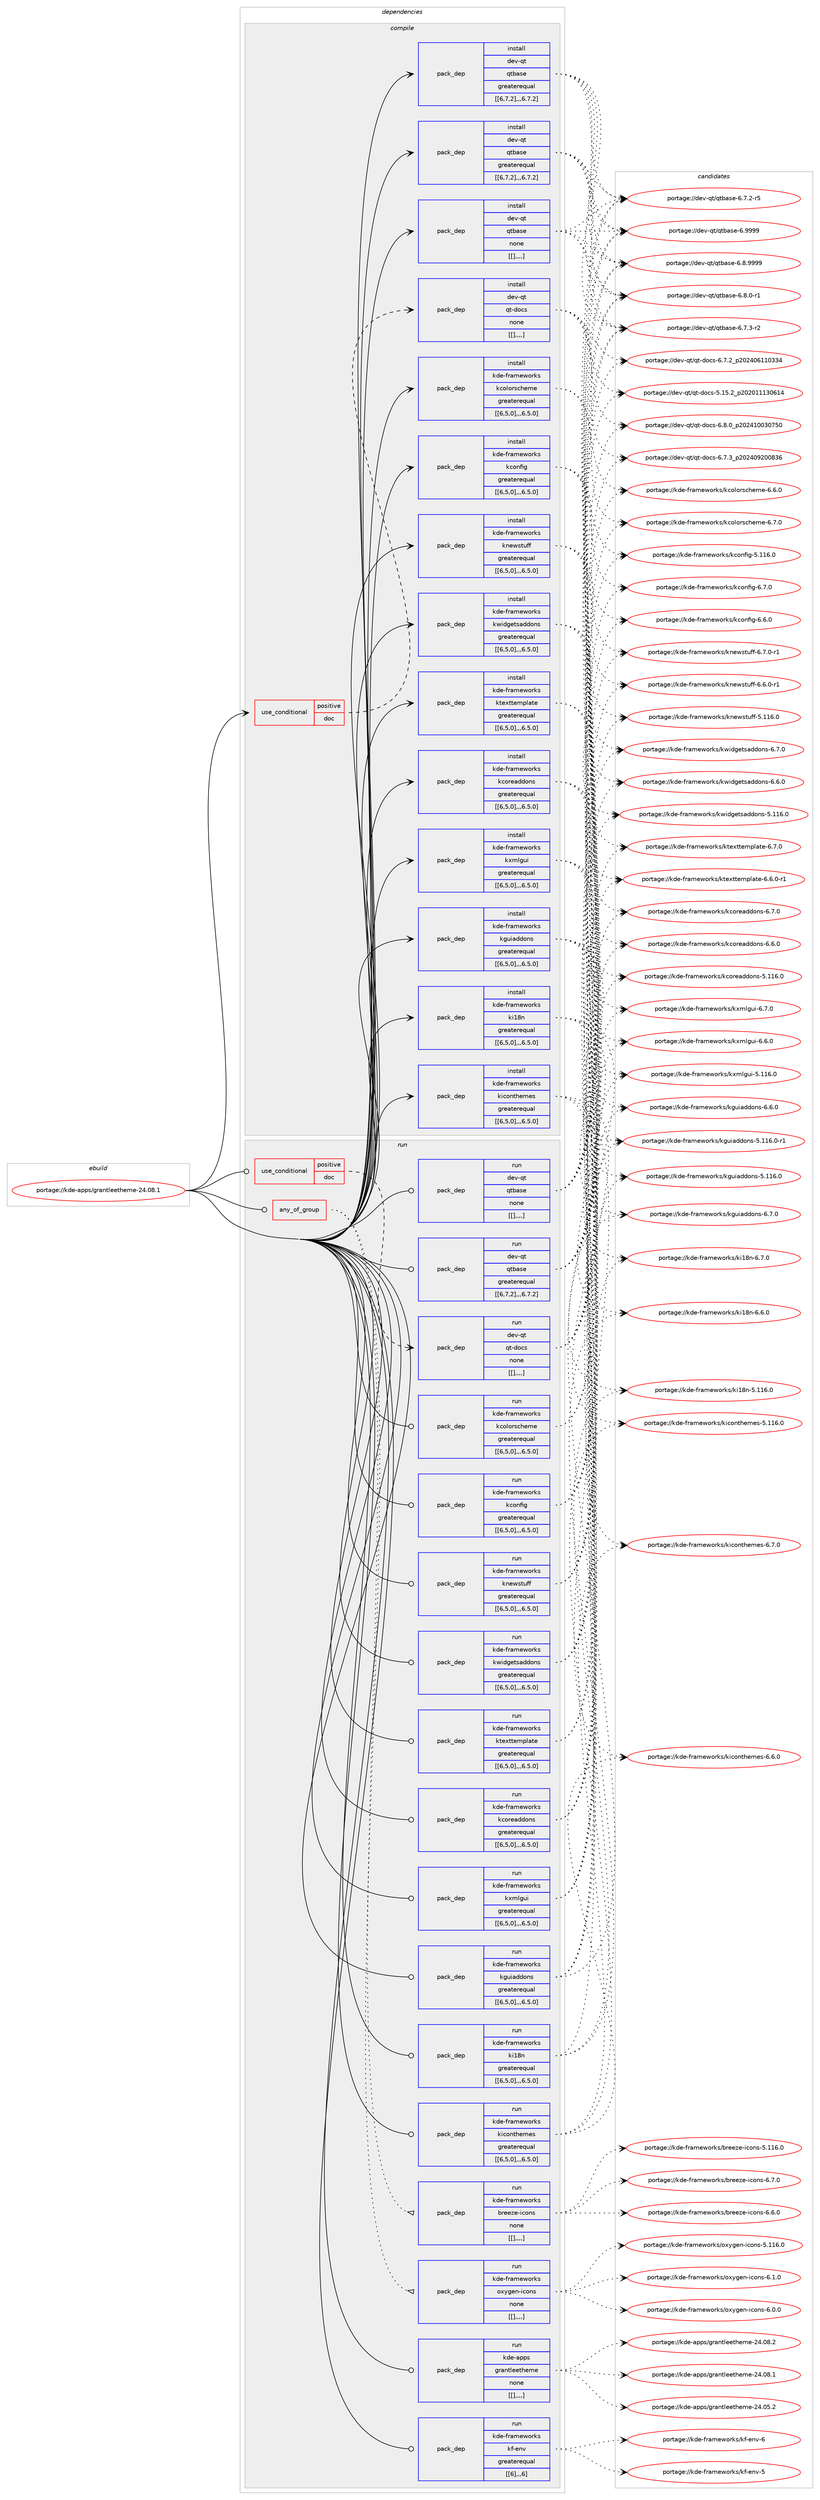 digraph prolog {

# *************
# Graph options
# *************

newrank=true;
concentrate=true;
compound=true;
graph [rankdir=LR,fontname=Helvetica,fontsize=10,ranksep=1.5];#, ranksep=2.5, nodesep=0.2];
edge  [arrowhead=vee];
node  [fontname=Helvetica,fontsize=10];

# **********
# The ebuild
# **********

subgraph cluster_leftcol {
color=gray;
label=<<i>ebuild</i>>;
id [label="portage://kde-apps/grantleetheme-24.08.1", color=red, width=4, href="../kde-apps/grantleetheme-24.08.1.svg"];
}

# ****************
# The dependencies
# ****************

subgraph cluster_midcol {
color=gray;
label=<<i>dependencies</i>>;
subgraph cluster_compile {
fillcolor="#eeeeee";
style=filled;
label=<<i>compile</i>>;
subgraph cond71586 {
dependency260144 [label=<<TABLE BORDER="0" CELLBORDER="1" CELLSPACING="0" CELLPADDING="4"><TR><TD ROWSPAN="3" CELLPADDING="10">use_conditional</TD></TR><TR><TD>positive</TD></TR><TR><TD>doc</TD></TR></TABLE>>, shape=none, color=red];
subgraph pack186882 {
dependency260279 [label=<<TABLE BORDER="0" CELLBORDER="1" CELLSPACING="0" CELLPADDING="4" WIDTH="220"><TR><TD ROWSPAN="6" CELLPADDING="30">pack_dep</TD></TR><TR><TD WIDTH="110">install</TD></TR><TR><TD>dev-qt</TD></TR><TR><TD>qt-docs</TD></TR><TR><TD>none</TD></TR><TR><TD>[[],,,,]</TD></TR></TABLE>>, shape=none, color=blue];
}
dependency260144:e -> dependency260279:w [weight=20,style="dashed",arrowhead="vee"];
}
id:e -> dependency260144:w [weight=20,style="solid",arrowhead="vee"];
subgraph pack187056 {
dependency260412 [label=<<TABLE BORDER="0" CELLBORDER="1" CELLSPACING="0" CELLPADDING="4" WIDTH="220"><TR><TD ROWSPAN="6" CELLPADDING="30">pack_dep</TD></TR><TR><TD WIDTH="110">install</TD></TR><TR><TD>dev-qt</TD></TR><TR><TD>qtbase</TD></TR><TR><TD>greaterequal</TD></TR><TR><TD>[[6,7,2],,,6.7.2]</TD></TR></TABLE>>, shape=none, color=blue];
}
id:e -> dependency260412:w [weight=20,style="solid",arrowhead="vee"];
subgraph pack187080 {
dependency260519 [label=<<TABLE BORDER="0" CELLBORDER="1" CELLSPACING="0" CELLPADDING="4" WIDTH="220"><TR><TD ROWSPAN="6" CELLPADDING="30">pack_dep</TD></TR><TR><TD WIDTH="110">install</TD></TR><TR><TD>dev-qt</TD></TR><TR><TD>qtbase</TD></TR><TR><TD>greaterequal</TD></TR><TR><TD>[[6,7,2],,,6.7.2]</TD></TR></TABLE>>, shape=none, color=blue];
}
id:e -> dependency260519:w [weight=20,style="solid",arrowhead="vee"];
subgraph pack187267 {
dependency260745 [label=<<TABLE BORDER="0" CELLBORDER="1" CELLSPACING="0" CELLPADDING="4" WIDTH="220"><TR><TD ROWSPAN="6" CELLPADDING="30">pack_dep</TD></TR><TR><TD WIDTH="110">install</TD></TR><TR><TD>dev-qt</TD></TR><TR><TD>qtbase</TD></TR><TR><TD>none</TD></TR><TR><TD>[[],,,,]</TD></TR></TABLE>>, shape=none, color=blue];
}
id:e -> dependency260745:w [weight=20,style="solid",arrowhead="vee"];
subgraph pack187379 {
dependency260747 [label=<<TABLE BORDER="0" CELLBORDER="1" CELLSPACING="0" CELLPADDING="4" WIDTH="220"><TR><TD ROWSPAN="6" CELLPADDING="30">pack_dep</TD></TR><TR><TD WIDTH="110">install</TD></TR><TR><TD>kde-frameworks</TD></TR><TR><TD>kcolorscheme</TD></TR><TR><TD>greaterequal</TD></TR><TR><TD>[[6,5,0],,,6.5.0]</TD></TR></TABLE>>, shape=none, color=blue];
}
id:e -> dependency260747:w [weight=20,style="solid",arrowhead="vee"];
subgraph pack187383 {
dependency260751 [label=<<TABLE BORDER="0" CELLBORDER="1" CELLSPACING="0" CELLPADDING="4" WIDTH="220"><TR><TD ROWSPAN="6" CELLPADDING="30">pack_dep</TD></TR><TR><TD WIDTH="110">install</TD></TR><TR><TD>kde-frameworks</TD></TR><TR><TD>kconfig</TD></TR><TR><TD>greaterequal</TD></TR><TR><TD>[[6,5,0],,,6.5.0]</TD></TR></TABLE>>, shape=none, color=blue];
}
id:e -> dependency260751:w [weight=20,style="solid",arrowhead="vee"];
subgraph pack187413 {
dependency260823 [label=<<TABLE BORDER="0" CELLBORDER="1" CELLSPACING="0" CELLPADDING="4" WIDTH="220"><TR><TD ROWSPAN="6" CELLPADDING="30">pack_dep</TD></TR><TR><TD WIDTH="110">install</TD></TR><TR><TD>kde-frameworks</TD></TR><TR><TD>kcoreaddons</TD></TR><TR><TD>greaterequal</TD></TR><TR><TD>[[6,5,0],,,6.5.0]</TD></TR></TABLE>>, shape=none, color=blue];
}
id:e -> dependency260823:w [weight=20,style="solid",arrowhead="vee"];
subgraph pack187481 {
dependency260896 [label=<<TABLE BORDER="0" CELLBORDER="1" CELLSPACING="0" CELLPADDING="4" WIDTH="220"><TR><TD ROWSPAN="6" CELLPADDING="30">pack_dep</TD></TR><TR><TD WIDTH="110">install</TD></TR><TR><TD>kde-frameworks</TD></TR><TR><TD>kguiaddons</TD></TR><TR><TD>greaterequal</TD></TR><TR><TD>[[6,5,0],,,6.5.0]</TD></TR></TABLE>>, shape=none, color=blue];
}
id:e -> dependency260896:w [weight=20,style="solid",arrowhead="vee"];
subgraph pack187525 {
dependency260923 [label=<<TABLE BORDER="0" CELLBORDER="1" CELLSPACING="0" CELLPADDING="4" WIDTH="220"><TR><TD ROWSPAN="6" CELLPADDING="30">pack_dep</TD></TR><TR><TD WIDTH="110">install</TD></TR><TR><TD>kde-frameworks</TD></TR><TR><TD>ki18n</TD></TR><TR><TD>greaterequal</TD></TR><TR><TD>[[6,5,0],,,6.5.0]</TD></TR></TABLE>>, shape=none, color=blue];
}
id:e -> dependency260923:w [weight=20,style="solid",arrowhead="vee"];
subgraph pack187571 {
dependency260951 [label=<<TABLE BORDER="0" CELLBORDER="1" CELLSPACING="0" CELLPADDING="4" WIDTH="220"><TR><TD ROWSPAN="6" CELLPADDING="30">pack_dep</TD></TR><TR><TD WIDTH="110">install</TD></TR><TR><TD>kde-frameworks</TD></TR><TR><TD>kiconthemes</TD></TR><TR><TD>greaterequal</TD></TR><TR><TD>[[6,5,0],,,6.5.0]</TD></TR></TABLE>>, shape=none, color=blue];
}
id:e -> dependency260951:w [weight=20,style="solid",arrowhead="vee"];
subgraph pack187575 {
dependency260957 [label=<<TABLE BORDER="0" CELLBORDER="1" CELLSPACING="0" CELLPADDING="4" WIDTH="220"><TR><TD ROWSPAN="6" CELLPADDING="30">pack_dep</TD></TR><TR><TD WIDTH="110">install</TD></TR><TR><TD>kde-frameworks</TD></TR><TR><TD>knewstuff</TD></TR><TR><TD>greaterequal</TD></TR><TR><TD>[[6,5,0],,,6.5.0]</TD></TR></TABLE>>, shape=none, color=blue];
}
id:e -> dependency260957:w [weight=20,style="solid",arrowhead="vee"];
subgraph pack187578 {
dependency260963 [label=<<TABLE BORDER="0" CELLBORDER="1" CELLSPACING="0" CELLPADDING="4" WIDTH="220"><TR><TD ROWSPAN="6" CELLPADDING="30">pack_dep</TD></TR><TR><TD WIDTH="110">install</TD></TR><TR><TD>kde-frameworks</TD></TR><TR><TD>ktexttemplate</TD></TR><TR><TD>greaterequal</TD></TR><TR><TD>[[6,5,0],,,6.5.0]</TD></TR></TABLE>>, shape=none, color=blue];
}
id:e -> dependency260963:w [weight=20,style="solid",arrowhead="vee"];
subgraph pack187643 {
dependency261071 [label=<<TABLE BORDER="0" CELLBORDER="1" CELLSPACING="0" CELLPADDING="4" WIDTH="220"><TR><TD ROWSPAN="6" CELLPADDING="30">pack_dep</TD></TR><TR><TD WIDTH="110">install</TD></TR><TR><TD>kde-frameworks</TD></TR><TR><TD>kwidgetsaddons</TD></TR><TR><TD>greaterequal</TD></TR><TR><TD>[[6,5,0],,,6.5.0]</TD></TR></TABLE>>, shape=none, color=blue];
}
id:e -> dependency261071:w [weight=20,style="solid",arrowhead="vee"];
subgraph pack187688 {
dependency261075 [label=<<TABLE BORDER="0" CELLBORDER="1" CELLSPACING="0" CELLPADDING="4" WIDTH="220"><TR><TD ROWSPAN="6" CELLPADDING="30">pack_dep</TD></TR><TR><TD WIDTH="110">install</TD></TR><TR><TD>kde-frameworks</TD></TR><TR><TD>kxmlgui</TD></TR><TR><TD>greaterequal</TD></TR><TR><TD>[[6,5,0],,,6.5.0]</TD></TR></TABLE>>, shape=none, color=blue];
}
id:e -> dependency261075:w [weight=20,style="solid",arrowhead="vee"];
}
subgraph cluster_compileandrun {
fillcolor="#eeeeee";
style=filled;
label=<<i>compile and run</i>>;
}
subgraph cluster_run {
fillcolor="#eeeeee";
style=filled;
label=<<i>run</i>>;
subgraph any1613 {
dependency261120 [label=<<TABLE BORDER="0" CELLBORDER="1" CELLSPACING="0" CELLPADDING="4"><TR><TD CELLPADDING="10">any_of_group</TD></TR></TABLE>>, shape=none, color=red];subgraph pack187745 {
dependency261151 [label=<<TABLE BORDER="0" CELLBORDER="1" CELLSPACING="0" CELLPADDING="4" WIDTH="220"><TR><TD ROWSPAN="6" CELLPADDING="30">pack_dep</TD></TR><TR><TD WIDTH="110">run</TD></TR><TR><TD>kde-frameworks</TD></TR><TR><TD>breeze-icons</TD></TR><TR><TD>none</TD></TR><TR><TD>[[],,,,]</TD></TR></TABLE>>, shape=none, color=blue];
}
dependency261120:e -> dependency261151:w [weight=20,style="dotted",arrowhead="oinv"];
subgraph pack187773 {
dependency261226 [label=<<TABLE BORDER="0" CELLBORDER="1" CELLSPACING="0" CELLPADDING="4" WIDTH="220"><TR><TD ROWSPAN="6" CELLPADDING="30">pack_dep</TD></TR><TR><TD WIDTH="110">run</TD></TR><TR><TD>kde-frameworks</TD></TR><TR><TD>oxygen-icons</TD></TR><TR><TD>none</TD></TR><TR><TD>[[],,,,]</TD></TR></TABLE>>, shape=none, color=blue];
}
dependency261120:e -> dependency261226:w [weight=20,style="dotted",arrowhead="oinv"];
}
id:e -> dependency261120:w [weight=20,style="solid",arrowhead="odot"];
subgraph cond71633 {
dependency261256 [label=<<TABLE BORDER="0" CELLBORDER="1" CELLSPACING="0" CELLPADDING="4"><TR><TD ROWSPAN="3" CELLPADDING="10">use_conditional</TD></TR><TR><TD>positive</TD></TR><TR><TD>doc</TD></TR></TABLE>>, shape=none, color=red];
subgraph pack187850 {
dependency261277 [label=<<TABLE BORDER="0" CELLBORDER="1" CELLSPACING="0" CELLPADDING="4" WIDTH="220"><TR><TD ROWSPAN="6" CELLPADDING="30">pack_dep</TD></TR><TR><TD WIDTH="110">run</TD></TR><TR><TD>dev-qt</TD></TR><TR><TD>qt-docs</TD></TR><TR><TD>none</TD></TR><TR><TD>[[],,,,]</TD></TR></TABLE>>, shape=none, color=blue];
}
dependency261256:e -> dependency261277:w [weight=20,style="dashed",arrowhead="vee"];
}
id:e -> dependency261256:w [weight=20,style="solid",arrowhead="odot"];
subgraph pack187875 {
dependency261318 [label=<<TABLE BORDER="0" CELLBORDER="1" CELLSPACING="0" CELLPADDING="4" WIDTH="220"><TR><TD ROWSPAN="6" CELLPADDING="30">pack_dep</TD></TR><TR><TD WIDTH="110">run</TD></TR><TR><TD>dev-qt</TD></TR><TR><TD>qtbase</TD></TR><TR><TD>greaterequal</TD></TR><TR><TD>[[6,7,2],,,6.7.2]</TD></TR></TABLE>>, shape=none, color=blue];
}
id:e -> dependency261318:w [weight=20,style="solid",arrowhead="odot"];
subgraph pack187927 {
dependency261346 [label=<<TABLE BORDER="0" CELLBORDER="1" CELLSPACING="0" CELLPADDING="4" WIDTH="220"><TR><TD ROWSPAN="6" CELLPADDING="30">pack_dep</TD></TR><TR><TD WIDTH="110">run</TD></TR><TR><TD>dev-qt</TD></TR><TR><TD>qtbase</TD></TR><TR><TD>none</TD></TR><TR><TD>[[],,,,]</TD></TR></TABLE>>, shape=none, color=blue];
}
id:e -> dependency261346:w [weight=20,style="solid",arrowhead="odot"];
subgraph pack188002 {
dependency261443 [label=<<TABLE BORDER="0" CELLBORDER="1" CELLSPACING="0" CELLPADDING="4" WIDTH="220"><TR><TD ROWSPAN="6" CELLPADDING="30">pack_dep</TD></TR><TR><TD WIDTH="110">run</TD></TR><TR><TD>kde-frameworks</TD></TR><TR><TD>kcolorscheme</TD></TR><TR><TD>greaterequal</TD></TR><TR><TD>[[6,5,0],,,6.5.0]</TD></TR></TABLE>>, shape=none, color=blue];
}
id:e -> dependency261443:w [weight=20,style="solid",arrowhead="odot"];
subgraph pack188061 {
dependency261567 [label=<<TABLE BORDER="0" CELLBORDER="1" CELLSPACING="0" CELLPADDING="4" WIDTH="220"><TR><TD ROWSPAN="6" CELLPADDING="30">pack_dep</TD></TR><TR><TD WIDTH="110">run</TD></TR><TR><TD>kde-frameworks</TD></TR><TR><TD>kconfig</TD></TR><TR><TD>greaterequal</TD></TR><TR><TD>[[6,5,0],,,6.5.0]</TD></TR></TABLE>>, shape=none, color=blue];
}
id:e -> dependency261567:w [weight=20,style="solid",arrowhead="odot"];
subgraph pack188152 {
dependency261590 [label=<<TABLE BORDER="0" CELLBORDER="1" CELLSPACING="0" CELLPADDING="4" WIDTH="220"><TR><TD ROWSPAN="6" CELLPADDING="30">pack_dep</TD></TR><TR><TD WIDTH="110">run</TD></TR><TR><TD>kde-frameworks</TD></TR><TR><TD>kcoreaddons</TD></TR><TR><TD>greaterequal</TD></TR><TR><TD>[[6,5,0],,,6.5.0]</TD></TR></TABLE>>, shape=none, color=blue];
}
id:e -> dependency261590:w [weight=20,style="solid",arrowhead="odot"];
subgraph pack188155 {
dependency261595 [label=<<TABLE BORDER="0" CELLBORDER="1" CELLSPACING="0" CELLPADDING="4" WIDTH="220"><TR><TD ROWSPAN="6" CELLPADDING="30">pack_dep</TD></TR><TR><TD WIDTH="110">run</TD></TR><TR><TD>kde-frameworks</TD></TR><TR><TD>kf-env</TD></TR><TR><TD>greaterequal</TD></TR><TR><TD>[[6],,,6]</TD></TR></TABLE>>, shape=none, color=blue];
}
id:e -> dependency261595:w [weight=20,style="solid",arrowhead="odot"];
subgraph pack188158 {
dependency261754 [label=<<TABLE BORDER="0" CELLBORDER="1" CELLSPACING="0" CELLPADDING="4" WIDTH="220"><TR><TD ROWSPAN="6" CELLPADDING="30">pack_dep</TD></TR><TR><TD WIDTH="110">run</TD></TR><TR><TD>kde-frameworks</TD></TR><TR><TD>kguiaddons</TD></TR><TR><TD>greaterequal</TD></TR><TR><TD>[[6,5,0],,,6.5.0]</TD></TR></TABLE>>, shape=none, color=blue];
}
id:e -> dependency261754:w [weight=20,style="solid",arrowhead="odot"];
subgraph pack188328 {
dependency261817 [label=<<TABLE BORDER="0" CELLBORDER="1" CELLSPACING="0" CELLPADDING="4" WIDTH="220"><TR><TD ROWSPAN="6" CELLPADDING="30">pack_dep</TD></TR><TR><TD WIDTH="110">run</TD></TR><TR><TD>kde-frameworks</TD></TR><TR><TD>ki18n</TD></TR><TR><TD>greaterequal</TD></TR><TR><TD>[[6,5,0],,,6.5.0]</TD></TR></TABLE>>, shape=none, color=blue];
}
id:e -> dependency261817:w [weight=20,style="solid",arrowhead="odot"];
subgraph pack188368 {
dependency261850 [label=<<TABLE BORDER="0" CELLBORDER="1" CELLSPACING="0" CELLPADDING="4" WIDTH="220"><TR><TD ROWSPAN="6" CELLPADDING="30">pack_dep</TD></TR><TR><TD WIDTH="110">run</TD></TR><TR><TD>kde-frameworks</TD></TR><TR><TD>kiconthemes</TD></TR><TR><TD>greaterequal</TD></TR><TR><TD>[[6,5,0],,,6.5.0]</TD></TR></TABLE>>, shape=none, color=blue];
}
id:e -> dependency261850:w [weight=20,style="solid",arrowhead="odot"];
subgraph pack188372 {
dependency261856 [label=<<TABLE BORDER="0" CELLBORDER="1" CELLSPACING="0" CELLPADDING="4" WIDTH="220"><TR><TD ROWSPAN="6" CELLPADDING="30">pack_dep</TD></TR><TR><TD WIDTH="110">run</TD></TR><TR><TD>kde-frameworks</TD></TR><TR><TD>knewstuff</TD></TR><TR><TD>greaterequal</TD></TR><TR><TD>[[6,5,0],,,6.5.0]</TD></TR></TABLE>>, shape=none, color=blue];
}
id:e -> dependency261856:w [weight=20,style="solid",arrowhead="odot"];
subgraph pack188375 {
dependency261862 [label=<<TABLE BORDER="0" CELLBORDER="1" CELLSPACING="0" CELLPADDING="4" WIDTH="220"><TR><TD ROWSPAN="6" CELLPADDING="30">pack_dep</TD></TR><TR><TD WIDTH="110">run</TD></TR><TR><TD>kde-frameworks</TD></TR><TR><TD>ktexttemplate</TD></TR><TR><TD>greaterequal</TD></TR><TR><TD>[[6,5,0],,,6.5.0]</TD></TR></TABLE>>, shape=none, color=blue];
}
id:e -> dependency261862:w [weight=20,style="solid",arrowhead="odot"];
subgraph pack188378 {
dependency261894 [label=<<TABLE BORDER="0" CELLBORDER="1" CELLSPACING="0" CELLPADDING="4" WIDTH="220"><TR><TD ROWSPAN="6" CELLPADDING="30">pack_dep</TD></TR><TR><TD WIDTH="110">run</TD></TR><TR><TD>kde-frameworks</TD></TR><TR><TD>kwidgetsaddons</TD></TR><TR><TD>greaterequal</TD></TR><TR><TD>[[6,5,0],,,6.5.0]</TD></TR></TABLE>>, shape=none, color=blue];
}
id:e -> dependency261894:w [weight=20,style="solid",arrowhead="odot"];
subgraph pack188409 {
dependency261899 [label=<<TABLE BORDER="0" CELLBORDER="1" CELLSPACING="0" CELLPADDING="4" WIDTH="220"><TR><TD ROWSPAN="6" CELLPADDING="30">pack_dep</TD></TR><TR><TD WIDTH="110">run</TD></TR><TR><TD>kde-frameworks</TD></TR><TR><TD>kxmlgui</TD></TR><TR><TD>greaterequal</TD></TR><TR><TD>[[6,5,0],,,6.5.0]</TD></TR></TABLE>>, shape=none, color=blue];
}
id:e -> dependency261899:w [weight=20,style="solid",arrowhead="odot"];
subgraph pack188506 {
dependency262009 [label=<<TABLE BORDER="0" CELLBORDER="1" CELLSPACING="0" CELLPADDING="4" WIDTH="220"><TR><TD ROWSPAN="6" CELLPADDING="30">pack_dep</TD></TR><TR><TD WIDTH="110">run</TD></TR><TR><TD>kde-apps</TD></TR><TR><TD>grantleetheme</TD></TR><TR><TD>none</TD></TR><TR><TD>[[],,,,]</TD></TR></TABLE>>, shape=none, color=blue];
}
id:e -> dependency262009:w [weight=20,style="solid",arrowhead="odot"];
}
}

# **************
# The candidates
# **************

subgraph cluster_choices {
rank=same;
color=gray;
label=<<i>candidates</i>>;

subgraph choice187143 {
color=black;
nodesep=1;
choice1001011184511311647113116451001119911545544656464895112504850524948485148555348 [label="portage://dev-qt/qt-docs-6.8.0_p202410030750", color=red, width=4,href="../dev-qt/qt-docs-6.8.0_p202410030750.svg"];
choice1001011184511311647113116451001119911545544655465195112504850524857504848565154 [label="portage://dev-qt/qt-docs-6.7.3_p202409200836", color=red, width=4,href="../dev-qt/qt-docs-6.7.3_p202409200836.svg"];
choice1001011184511311647113116451001119911545544655465095112504850524854494948515152 [label="portage://dev-qt/qt-docs-6.7.2_p202406110334", color=red, width=4,href="../dev-qt/qt-docs-6.7.2_p202406110334.svg"];
choice100101118451131164711311645100111991154553464953465095112504850484949495148544952 [label="portage://dev-qt/qt-docs-5.15.2_p202011130614", color=red, width=4,href="../dev-qt/qt-docs-5.15.2_p202011130614.svg"];
dependency260279:e -> choice1001011184511311647113116451001119911545544656464895112504850524948485148555348:w [style=dotted,weight="100"];
dependency260279:e -> choice1001011184511311647113116451001119911545544655465195112504850524857504848565154:w [style=dotted,weight="100"];
dependency260279:e -> choice1001011184511311647113116451001119911545544655465095112504850524854494948515152:w [style=dotted,weight="100"];
dependency260279:e -> choice100101118451131164711311645100111991154553464953465095112504850484949495148544952:w [style=dotted,weight="100"];
}
subgraph choice187151 {
color=black;
nodesep=1;
choice1001011184511311647113116989711510145544657575757 [label="portage://dev-qt/qtbase-6.9999", color=red, width=4,href="../dev-qt/qtbase-6.9999.svg"];
choice10010111845113116471131169897115101455446564657575757 [label="portage://dev-qt/qtbase-6.8.9999", color=red, width=4,href="../dev-qt/qtbase-6.8.9999.svg"];
choice100101118451131164711311698971151014554465646484511449 [label="portage://dev-qt/qtbase-6.8.0-r1", color=red, width=4,href="../dev-qt/qtbase-6.8.0-r1.svg"];
choice100101118451131164711311698971151014554465546514511450 [label="portage://dev-qt/qtbase-6.7.3-r2", color=red, width=4,href="../dev-qt/qtbase-6.7.3-r2.svg"];
choice100101118451131164711311698971151014554465546504511453 [label="portage://dev-qt/qtbase-6.7.2-r5", color=red, width=4,href="../dev-qt/qtbase-6.7.2-r5.svg"];
dependency260412:e -> choice1001011184511311647113116989711510145544657575757:w [style=dotted,weight="100"];
dependency260412:e -> choice10010111845113116471131169897115101455446564657575757:w [style=dotted,weight="100"];
dependency260412:e -> choice100101118451131164711311698971151014554465646484511449:w [style=dotted,weight="100"];
dependency260412:e -> choice100101118451131164711311698971151014554465546514511450:w [style=dotted,weight="100"];
dependency260412:e -> choice100101118451131164711311698971151014554465546504511453:w [style=dotted,weight="100"];
}
subgraph choice187168 {
color=black;
nodesep=1;
choice1001011184511311647113116989711510145544657575757 [label="portage://dev-qt/qtbase-6.9999", color=red, width=4,href="../dev-qt/qtbase-6.9999.svg"];
choice10010111845113116471131169897115101455446564657575757 [label="portage://dev-qt/qtbase-6.8.9999", color=red, width=4,href="../dev-qt/qtbase-6.8.9999.svg"];
choice100101118451131164711311698971151014554465646484511449 [label="portage://dev-qt/qtbase-6.8.0-r1", color=red, width=4,href="../dev-qt/qtbase-6.8.0-r1.svg"];
choice100101118451131164711311698971151014554465546514511450 [label="portage://dev-qt/qtbase-6.7.3-r2", color=red, width=4,href="../dev-qt/qtbase-6.7.3-r2.svg"];
choice100101118451131164711311698971151014554465546504511453 [label="portage://dev-qt/qtbase-6.7.2-r5", color=red, width=4,href="../dev-qt/qtbase-6.7.2-r5.svg"];
dependency260519:e -> choice1001011184511311647113116989711510145544657575757:w [style=dotted,weight="100"];
dependency260519:e -> choice10010111845113116471131169897115101455446564657575757:w [style=dotted,weight="100"];
dependency260519:e -> choice100101118451131164711311698971151014554465646484511449:w [style=dotted,weight="100"];
dependency260519:e -> choice100101118451131164711311698971151014554465546514511450:w [style=dotted,weight="100"];
dependency260519:e -> choice100101118451131164711311698971151014554465546504511453:w [style=dotted,weight="100"];
}
subgraph choice187196 {
color=black;
nodesep=1;
choice1001011184511311647113116989711510145544657575757 [label="portage://dev-qt/qtbase-6.9999", color=red, width=4,href="../dev-qt/qtbase-6.9999.svg"];
choice10010111845113116471131169897115101455446564657575757 [label="portage://dev-qt/qtbase-6.8.9999", color=red, width=4,href="../dev-qt/qtbase-6.8.9999.svg"];
choice100101118451131164711311698971151014554465646484511449 [label="portage://dev-qt/qtbase-6.8.0-r1", color=red, width=4,href="../dev-qt/qtbase-6.8.0-r1.svg"];
choice100101118451131164711311698971151014554465546514511450 [label="portage://dev-qt/qtbase-6.7.3-r2", color=red, width=4,href="../dev-qt/qtbase-6.7.3-r2.svg"];
choice100101118451131164711311698971151014554465546504511453 [label="portage://dev-qt/qtbase-6.7.2-r5", color=red, width=4,href="../dev-qt/qtbase-6.7.2-r5.svg"];
dependency260745:e -> choice1001011184511311647113116989711510145544657575757:w [style=dotted,weight="100"];
dependency260745:e -> choice10010111845113116471131169897115101455446564657575757:w [style=dotted,weight="100"];
dependency260745:e -> choice100101118451131164711311698971151014554465646484511449:w [style=dotted,weight="100"];
dependency260745:e -> choice100101118451131164711311698971151014554465546514511450:w [style=dotted,weight="100"];
dependency260745:e -> choice100101118451131164711311698971151014554465546504511453:w [style=dotted,weight="100"];
}
subgraph choice187202 {
color=black;
nodesep=1;
choice1071001014510211497109101119111114107115471079911110811111411599104101109101455446554648 [label="portage://kde-frameworks/kcolorscheme-6.7.0", color=red, width=4,href="../kde-frameworks/kcolorscheme-6.7.0.svg"];
choice1071001014510211497109101119111114107115471079911110811111411599104101109101455446544648 [label="portage://kde-frameworks/kcolorscheme-6.6.0", color=red, width=4,href="../kde-frameworks/kcolorscheme-6.6.0.svg"];
dependency260747:e -> choice1071001014510211497109101119111114107115471079911110811111411599104101109101455446554648:w [style=dotted,weight="100"];
dependency260747:e -> choice1071001014510211497109101119111114107115471079911110811111411599104101109101455446544648:w [style=dotted,weight="100"];
}
subgraph choice187240 {
color=black;
nodesep=1;
choice10710010145102114971091011191111141071154710799111110102105103455446554648 [label="portage://kde-frameworks/kconfig-6.7.0", color=red, width=4,href="../kde-frameworks/kconfig-6.7.0.svg"];
choice10710010145102114971091011191111141071154710799111110102105103455446544648 [label="portage://kde-frameworks/kconfig-6.6.0", color=red, width=4,href="../kde-frameworks/kconfig-6.6.0.svg"];
choice107100101451021149710910111911111410711547107991111101021051034553464949544648 [label="portage://kde-frameworks/kconfig-5.116.0", color=red, width=4,href="../kde-frameworks/kconfig-5.116.0.svg"];
dependency260751:e -> choice10710010145102114971091011191111141071154710799111110102105103455446554648:w [style=dotted,weight="100"];
dependency260751:e -> choice10710010145102114971091011191111141071154710799111110102105103455446544648:w [style=dotted,weight="100"];
dependency260751:e -> choice107100101451021149710910111911111410711547107991111101021051034553464949544648:w [style=dotted,weight="100"];
}
subgraph choice187245 {
color=black;
nodesep=1;
choice1071001014510211497109101119111114107115471079911111410197100100111110115455446554648 [label="portage://kde-frameworks/kcoreaddons-6.7.0", color=red, width=4,href="../kde-frameworks/kcoreaddons-6.7.0.svg"];
choice1071001014510211497109101119111114107115471079911111410197100100111110115455446544648 [label="portage://kde-frameworks/kcoreaddons-6.6.0", color=red, width=4,href="../kde-frameworks/kcoreaddons-6.6.0.svg"];
choice10710010145102114971091011191111141071154710799111114101971001001111101154553464949544648 [label="portage://kde-frameworks/kcoreaddons-5.116.0", color=red, width=4,href="../kde-frameworks/kcoreaddons-5.116.0.svg"];
dependency260823:e -> choice1071001014510211497109101119111114107115471079911111410197100100111110115455446554648:w [style=dotted,weight="100"];
dependency260823:e -> choice1071001014510211497109101119111114107115471079911111410197100100111110115455446544648:w [style=dotted,weight="100"];
dependency260823:e -> choice10710010145102114971091011191111141071154710799111114101971001001111101154553464949544648:w [style=dotted,weight="100"];
}
subgraph choice187249 {
color=black;
nodesep=1;
choice10710010145102114971091011191111141071154710710311710597100100111110115455446554648 [label="portage://kde-frameworks/kguiaddons-6.7.0", color=red, width=4,href="../kde-frameworks/kguiaddons-6.7.0.svg"];
choice10710010145102114971091011191111141071154710710311710597100100111110115455446544648 [label="portage://kde-frameworks/kguiaddons-6.6.0", color=red, width=4,href="../kde-frameworks/kguiaddons-6.6.0.svg"];
choice1071001014510211497109101119111114107115471071031171059710010011111011545534649495446484511449 [label="portage://kde-frameworks/kguiaddons-5.116.0-r1", color=red, width=4,href="../kde-frameworks/kguiaddons-5.116.0-r1.svg"];
choice107100101451021149710910111911111410711547107103117105971001001111101154553464949544648 [label="portage://kde-frameworks/kguiaddons-5.116.0", color=red, width=4,href="../kde-frameworks/kguiaddons-5.116.0.svg"];
dependency260896:e -> choice10710010145102114971091011191111141071154710710311710597100100111110115455446554648:w [style=dotted,weight="100"];
dependency260896:e -> choice10710010145102114971091011191111141071154710710311710597100100111110115455446544648:w [style=dotted,weight="100"];
dependency260896:e -> choice1071001014510211497109101119111114107115471071031171059710010011111011545534649495446484511449:w [style=dotted,weight="100"];
dependency260896:e -> choice107100101451021149710910111911111410711547107103117105971001001111101154553464949544648:w [style=dotted,weight="100"];
}
subgraph choice187255 {
color=black;
nodesep=1;
choice1071001014510211497109101119111114107115471071054956110455446554648 [label="portage://kde-frameworks/ki18n-6.7.0", color=red, width=4,href="../kde-frameworks/ki18n-6.7.0.svg"];
choice1071001014510211497109101119111114107115471071054956110455446544648 [label="portage://kde-frameworks/ki18n-6.6.0", color=red, width=4,href="../kde-frameworks/ki18n-6.6.0.svg"];
choice10710010145102114971091011191111141071154710710549561104553464949544648 [label="portage://kde-frameworks/ki18n-5.116.0", color=red, width=4,href="../kde-frameworks/ki18n-5.116.0.svg"];
dependency260923:e -> choice1071001014510211497109101119111114107115471071054956110455446554648:w [style=dotted,weight="100"];
dependency260923:e -> choice1071001014510211497109101119111114107115471071054956110455446544648:w [style=dotted,weight="100"];
dependency260923:e -> choice10710010145102114971091011191111141071154710710549561104553464949544648:w [style=dotted,weight="100"];
}
subgraph choice187273 {
color=black;
nodesep=1;
choice10710010145102114971091011191111141071154710710599111110116104101109101115455446554648 [label="portage://kde-frameworks/kiconthemes-6.7.0", color=red, width=4,href="../kde-frameworks/kiconthemes-6.7.0.svg"];
choice10710010145102114971091011191111141071154710710599111110116104101109101115455446544648 [label="portage://kde-frameworks/kiconthemes-6.6.0", color=red, width=4,href="../kde-frameworks/kiconthemes-6.6.0.svg"];
choice107100101451021149710910111911111410711547107105991111101161041011091011154553464949544648 [label="portage://kde-frameworks/kiconthemes-5.116.0", color=red, width=4,href="../kde-frameworks/kiconthemes-5.116.0.svg"];
dependency260951:e -> choice10710010145102114971091011191111141071154710710599111110116104101109101115455446554648:w [style=dotted,weight="100"];
dependency260951:e -> choice10710010145102114971091011191111141071154710710599111110116104101109101115455446544648:w [style=dotted,weight="100"];
dependency260951:e -> choice107100101451021149710910111911111410711547107105991111101161041011091011154553464949544648:w [style=dotted,weight="100"];
}
subgraph choice187298 {
color=black;
nodesep=1;
choice1071001014510211497109101119111114107115471071101011191151161171021024554465546484511449 [label="portage://kde-frameworks/knewstuff-6.7.0-r1", color=red, width=4,href="../kde-frameworks/knewstuff-6.7.0-r1.svg"];
choice1071001014510211497109101119111114107115471071101011191151161171021024554465446484511449 [label="portage://kde-frameworks/knewstuff-6.6.0-r1", color=red, width=4,href="../kde-frameworks/knewstuff-6.6.0-r1.svg"];
choice1071001014510211497109101119111114107115471071101011191151161171021024553464949544648 [label="portage://kde-frameworks/knewstuff-5.116.0", color=red, width=4,href="../kde-frameworks/knewstuff-5.116.0.svg"];
dependency260957:e -> choice1071001014510211497109101119111114107115471071101011191151161171021024554465546484511449:w [style=dotted,weight="100"];
dependency260957:e -> choice1071001014510211497109101119111114107115471071101011191151161171021024554465446484511449:w [style=dotted,weight="100"];
dependency260957:e -> choice1071001014510211497109101119111114107115471071101011191151161171021024553464949544648:w [style=dotted,weight="100"];
}
subgraph choice187301 {
color=black;
nodesep=1;
choice10710010145102114971091011191111141071154710711610112011611610110911210897116101455446554648 [label="portage://kde-frameworks/ktexttemplate-6.7.0", color=red, width=4,href="../kde-frameworks/ktexttemplate-6.7.0.svg"];
choice107100101451021149710910111911111410711547107116101120116116101109112108971161014554465446484511449 [label="portage://kde-frameworks/ktexttemplate-6.6.0-r1", color=red, width=4,href="../kde-frameworks/ktexttemplate-6.6.0-r1.svg"];
dependency260963:e -> choice10710010145102114971091011191111141071154710711610112011611610110911210897116101455446554648:w [style=dotted,weight="100"];
dependency260963:e -> choice107100101451021149710910111911111410711547107116101120116116101109112108971161014554465446484511449:w [style=dotted,weight="100"];
}
subgraph choice187305 {
color=black;
nodesep=1;
choice10710010145102114971091011191111141071154710711910510010310111611597100100111110115455446554648 [label="portage://kde-frameworks/kwidgetsaddons-6.7.0", color=red, width=4,href="../kde-frameworks/kwidgetsaddons-6.7.0.svg"];
choice10710010145102114971091011191111141071154710711910510010310111611597100100111110115455446544648 [label="portage://kde-frameworks/kwidgetsaddons-6.6.0", color=red, width=4,href="../kde-frameworks/kwidgetsaddons-6.6.0.svg"];
choice107100101451021149710910111911111410711547107119105100103101116115971001001111101154553464949544648 [label="portage://kde-frameworks/kwidgetsaddons-5.116.0", color=red, width=4,href="../kde-frameworks/kwidgetsaddons-5.116.0.svg"];
dependency261071:e -> choice10710010145102114971091011191111141071154710711910510010310111611597100100111110115455446554648:w [style=dotted,weight="100"];
dependency261071:e -> choice10710010145102114971091011191111141071154710711910510010310111611597100100111110115455446544648:w [style=dotted,weight="100"];
dependency261071:e -> choice107100101451021149710910111911111410711547107119105100103101116115971001001111101154553464949544648:w [style=dotted,weight="100"];
}
subgraph choice187310 {
color=black;
nodesep=1;
choice107100101451021149710910111911111410711547107120109108103117105455446554648 [label="portage://kde-frameworks/kxmlgui-6.7.0", color=red, width=4,href="../kde-frameworks/kxmlgui-6.7.0.svg"];
choice107100101451021149710910111911111410711547107120109108103117105455446544648 [label="portage://kde-frameworks/kxmlgui-6.6.0", color=red, width=4,href="../kde-frameworks/kxmlgui-6.6.0.svg"];
choice1071001014510211497109101119111114107115471071201091081031171054553464949544648 [label="portage://kde-frameworks/kxmlgui-5.116.0", color=red, width=4,href="../kde-frameworks/kxmlgui-5.116.0.svg"];
dependency261075:e -> choice107100101451021149710910111911111410711547107120109108103117105455446554648:w [style=dotted,weight="100"];
dependency261075:e -> choice107100101451021149710910111911111410711547107120109108103117105455446544648:w [style=dotted,weight="100"];
dependency261075:e -> choice1071001014510211497109101119111114107115471071201091081031171054553464949544648:w [style=dotted,weight="100"];
}
subgraph choice187312 {
color=black;
nodesep=1;
choice107100101451021149710910111911111410711547981141011011221014510599111110115455446554648 [label="portage://kde-frameworks/breeze-icons-6.7.0", color=red, width=4,href="../kde-frameworks/breeze-icons-6.7.0.svg"];
choice107100101451021149710910111911111410711547981141011011221014510599111110115455446544648 [label="portage://kde-frameworks/breeze-icons-6.6.0", color=red, width=4,href="../kde-frameworks/breeze-icons-6.6.0.svg"];
choice1071001014510211497109101119111114107115479811410110112210145105991111101154553464949544648 [label="portage://kde-frameworks/breeze-icons-5.116.0", color=red, width=4,href="../kde-frameworks/breeze-icons-5.116.0.svg"];
dependency261151:e -> choice107100101451021149710910111911111410711547981141011011221014510599111110115455446554648:w [style=dotted,weight="100"];
dependency261151:e -> choice107100101451021149710910111911111410711547981141011011221014510599111110115455446544648:w [style=dotted,weight="100"];
dependency261151:e -> choice1071001014510211497109101119111114107115479811410110112210145105991111101154553464949544648:w [style=dotted,weight="100"];
}
subgraph choice187314 {
color=black;
nodesep=1;
choice1071001014510211497109101119111114107115471111201211031011104510599111110115455446494648 [label="portage://kde-frameworks/oxygen-icons-6.1.0", color=red, width=4,href="../kde-frameworks/oxygen-icons-6.1.0.svg"];
choice1071001014510211497109101119111114107115471111201211031011104510599111110115455446484648 [label="portage://kde-frameworks/oxygen-icons-6.0.0", color=red, width=4,href="../kde-frameworks/oxygen-icons-6.0.0.svg"];
choice10710010145102114971091011191111141071154711112012110310111045105991111101154553464949544648 [label="portage://kde-frameworks/oxygen-icons-5.116.0", color=red, width=4,href="../kde-frameworks/oxygen-icons-5.116.0.svg"];
dependency261226:e -> choice1071001014510211497109101119111114107115471111201211031011104510599111110115455446494648:w [style=dotted,weight="100"];
dependency261226:e -> choice1071001014510211497109101119111114107115471111201211031011104510599111110115455446484648:w [style=dotted,weight="100"];
dependency261226:e -> choice10710010145102114971091011191111141071154711112012110310111045105991111101154553464949544648:w [style=dotted,weight="100"];
}
subgraph choice187315 {
color=black;
nodesep=1;
choice1001011184511311647113116451001119911545544656464895112504850524948485148555348 [label="portage://dev-qt/qt-docs-6.8.0_p202410030750", color=red, width=4,href="../dev-qt/qt-docs-6.8.0_p202410030750.svg"];
choice1001011184511311647113116451001119911545544655465195112504850524857504848565154 [label="portage://dev-qt/qt-docs-6.7.3_p202409200836", color=red, width=4,href="../dev-qt/qt-docs-6.7.3_p202409200836.svg"];
choice1001011184511311647113116451001119911545544655465095112504850524854494948515152 [label="portage://dev-qt/qt-docs-6.7.2_p202406110334", color=red, width=4,href="../dev-qt/qt-docs-6.7.2_p202406110334.svg"];
choice100101118451131164711311645100111991154553464953465095112504850484949495148544952 [label="portage://dev-qt/qt-docs-5.15.2_p202011130614", color=red, width=4,href="../dev-qt/qt-docs-5.15.2_p202011130614.svg"];
dependency261277:e -> choice1001011184511311647113116451001119911545544656464895112504850524948485148555348:w [style=dotted,weight="100"];
dependency261277:e -> choice1001011184511311647113116451001119911545544655465195112504850524857504848565154:w [style=dotted,weight="100"];
dependency261277:e -> choice1001011184511311647113116451001119911545544655465095112504850524854494948515152:w [style=dotted,weight="100"];
dependency261277:e -> choice100101118451131164711311645100111991154553464953465095112504850484949495148544952:w [style=dotted,weight="100"];
}
subgraph choice187318 {
color=black;
nodesep=1;
choice1001011184511311647113116989711510145544657575757 [label="portage://dev-qt/qtbase-6.9999", color=red, width=4,href="../dev-qt/qtbase-6.9999.svg"];
choice10010111845113116471131169897115101455446564657575757 [label="portage://dev-qt/qtbase-6.8.9999", color=red, width=4,href="../dev-qt/qtbase-6.8.9999.svg"];
choice100101118451131164711311698971151014554465646484511449 [label="portage://dev-qt/qtbase-6.8.0-r1", color=red, width=4,href="../dev-qt/qtbase-6.8.0-r1.svg"];
choice100101118451131164711311698971151014554465546514511450 [label="portage://dev-qt/qtbase-6.7.3-r2", color=red, width=4,href="../dev-qt/qtbase-6.7.3-r2.svg"];
choice100101118451131164711311698971151014554465546504511453 [label="portage://dev-qt/qtbase-6.7.2-r5", color=red, width=4,href="../dev-qt/qtbase-6.7.2-r5.svg"];
dependency261318:e -> choice1001011184511311647113116989711510145544657575757:w [style=dotted,weight="100"];
dependency261318:e -> choice10010111845113116471131169897115101455446564657575757:w [style=dotted,weight="100"];
dependency261318:e -> choice100101118451131164711311698971151014554465646484511449:w [style=dotted,weight="100"];
dependency261318:e -> choice100101118451131164711311698971151014554465546514511450:w [style=dotted,weight="100"];
dependency261318:e -> choice100101118451131164711311698971151014554465546504511453:w [style=dotted,weight="100"];
}
subgraph choice187355 {
color=black;
nodesep=1;
choice1001011184511311647113116989711510145544657575757 [label="portage://dev-qt/qtbase-6.9999", color=red, width=4,href="../dev-qt/qtbase-6.9999.svg"];
choice10010111845113116471131169897115101455446564657575757 [label="portage://dev-qt/qtbase-6.8.9999", color=red, width=4,href="../dev-qt/qtbase-6.8.9999.svg"];
choice100101118451131164711311698971151014554465646484511449 [label="portage://dev-qt/qtbase-6.8.0-r1", color=red, width=4,href="../dev-qt/qtbase-6.8.0-r1.svg"];
choice100101118451131164711311698971151014554465546514511450 [label="portage://dev-qt/qtbase-6.7.3-r2", color=red, width=4,href="../dev-qt/qtbase-6.7.3-r2.svg"];
choice100101118451131164711311698971151014554465546504511453 [label="portage://dev-qt/qtbase-6.7.2-r5", color=red, width=4,href="../dev-qt/qtbase-6.7.2-r5.svg"];
dependency261346:e -> choice1001011184511311647113116989711510145544657575757:w [style=dotted,weight="100"];
dependency261346:e -> choice10010111845113116471131169897115101455446564657575757:w [style=dotted,weight="100"];
dependency261346:e -> choice100101118451131164711311698971151014554465646484511449:w [style=dotted,weight="100"];
dependency261346:e -> choice100101118451131164711311698971151014554465546514511450:w [style=dotted,weight="100"];
dependency261346:e -> choice100101118451131164711311698971151014554465546504511453:w [style=dotted,weight="100"];
}
subgraph choice187379 {
color=black;
nodesep=1;
choice1071001014510211497109101119111114107115471079911110811111411599104101109101455446554648 [label="portage://kde-frameworks/kcolorscheme-6.7.0", color=red, width=4,href="../kde-frameworks/kcolorscheme-6.7.0.svg"];
choice1071001014510211497109101119111114107115471079911110811111411599104101109101455446544648 [label="portage://kde-frameworks/kcolorscheme-6.6.0", color=red, width=4,href="../kde-frameworks/kcolorscheme-6.6.0.svg"];
dependency261443:e -> choice1071001014510211497109101119111114107115471079911110811111411599104101109101455446554648:w [style=dotted,weight="100"];
dependency261443:e -> choice1071001014510211497109101119111114107115471079911110811111411599104101109101455446544648:w [style=dotted,weight="100"];
}
subgraph choice187381 {
color=black;
nodesep=1;
choice10710010145102114971091011191111141071154710799111110102105103455446554648 [label="portage://kde-frameworks/kconfig-6.7.0", color=red, width=4,href="../kde-frameworks/kconfig-6.7.0.svg"];
choice10710010145102114971091011191111141071154710799111110102105103455446544648 [label="portage://kde-frameworks/kconfig-6.6.0", color=red, width=4,href="../kde-frameworks/kconfig-6.6.0.svg"];
choice107100101451021149710910111911111410711547107991111101021051034553464949544648 [label="portage://kde-frameworks/kconfig-5.116.0", color=red, width=4,href="../kde-frameworks/kconfig-5.116.0.svg"];
dependency261567:e -> choice10710010145102114971091011191111141071154710799111110102105103455446554648:w [style=dotted,weight="100"];
dependency261567:e -> choice10710010145102114971091011191111141071154710799111110102105103455446544648:w [style=dotted,weight="100"];
dependency261567:e -> choice107100101451021149710910111911111410711547107991111101021051034553464949544648:w [style=dotted,weight="100"];
}
subgraph choice187386 {
color=black;
nodesep=1;
choice1071001014510211497109101119111114107115471079911111410197100100111110115455446554648 [label="portage://kde-frameworks/kcoreaddons-6.7.0", color=red, width=4,href="../kde-frameworks/kcoreaddons-6.7.0.svg"];
choice1071001014510211497109101119111114107115471079911111410197100100111110115455446544648 [label="portage://kde-frameworks/kcoreaddons-6.6.0", color=red, width=4,href="../kde-frameworks/kcoreaddons-6.6.0.svg"];
choice10710010145102114971091011191111141071154710799111114101971001001111101154553464949544648 [label="portage://kde-frameworks/kcoreaddons-5.116.0", color=red, width=4,href="../kde-frameworks/kcoreaddons-5.116.0.svg"];
dependency261590:e -> choice1071001014510211497109101119111114107115471079911111410197100100111110115455446554648:w [style=dotted,weight="100"];
dependency261590:e -> choice1071001014510211497109101119111114107115471079911111410197100100111110115455446544648:w [style=dotted,weight="100"];
dependency261590:e -> choice10710010145102114971091011191111141071154710799111114101971001001111101154553464949544648:w [style=dotted,weight="100"];
}
subgraph choice187391 {
color=black;
nodesep=1;
choice107100101451021149710910111911111410711547107102451011101184554 [label="portage://kde-frameworks/kf-env-6", color=red, width=4,href="../kde-frameworks/kf-env-6.svg"];
choice107100101451021149710910111911111410711547107102451011101184553 [label="portage://kde-frameworks/kf-env-5", color=red, width=4,href="../kde-frameworks/kf-env-5.svg"];
dependency261595:e -> choice107100101451021149710910111911111410711547107102451011101184554:w [style=dotted,weight="100"];
dependency261595:e -> choice107100101451021149710910111911111410711547107102451011101184553:w [style=dotted,weight="100"];
}
subgraph choice187394 {
color=black;
nodesep=1;
choice10710010145102114971091011191111141071154710710311710597100100111110115455446554648 [label="portage://kde-frameworks/kguiaddons-6.7.0", color=red, width=4,href="../kde-frameworks/kguiaddons-6.7.0.svg"];
choice10710010145102114971091011191111141071154710710311710597100100111110115455446544648 [label="portage://kde-frameworks/kguiaddons-6.6.0", color=red, width=4,href="../kde-frameworks/kguiaddons-6.6.0.svg"];
choice1071001014510211497109101119111114107115471071031171059710010011111011545534649495446484511449 [label="portage://kde-frameworks/kguiaddons-5.116.0-r1", color=red, width=4,href="../kde-frameworks/kguiaddons-5.116.0-r1.svg"];
choice107100101451021149710910111911111410711547107103117105971001001111101154553464949544648 [label="portage://kde-frameworks/kguiaddons-5.116.0", color=red, width=4,href="../kde-frameworks/kguiaddons-5.116.0.svg"];
dependency261754:e -> choice10710010145102114971091011191111141071154710710311710597100100111110115455446554648:w [style=dotted,weight="100"];
dependency261754:e -> choice10710010145102114971091011191111141071154710710311710597100100111110115455446544648:w [style=dotted,weight="100"];
dependency261754:e -> choice1071001014510211497109101119111114107115471071031171059710010011111011545534649495446484511449:w [style=dotted,weight="100"];
dependency261754:e -> choice107100101451021149710910111911111410711547107103117105971001001111101154553464949544648:w [style=dotted,weight="100"];
}
subgraph choice187404 {
color=black;
nodesep=1;
choice1071001014510211497109101119111114107115471071054956110455446554648 [label="portage://kde-frameworks/ki18n-6.7.0", color=red, width=4,href="../kde-frameworks/ki18n-6.7.0.svg"];
choice1071001014510211497109101119111114107115471071054956110455446544648 [label="portage://kde-frameworks/ki18n-6.6.0", color=red, width=4,href="../kde-frameworks/ki18n-6.6.0.svg"];
choice10710010145102114971091011191111141071154710710549561104553464949544648 [label="portage://kde-frameworks/ki18n-5.116.0", color=red, width=4,href="../kde-frameworks/ki18n-5.116.0.svg"];
dependency261817:e -> choice1071001014510211497109101119111114107115471071054956110455446554648:w [style=dotted,weight="100"];
dependency261817:e -> choice1071001014510211497109101119111114107115471071054956110455446544648:w [style=dotted,weight="100"];
dependency261817:e -> choice10710010145102114971091011191111141071154710710549561104553464949544648:w [style=dotted,weight="100"];
}
subgraph choice187416 {
color=black;
nodesep=1;
choice10710010145102114971091011191111141071154710710599111110116104101109101115455446554648 [label="portage://kde-frameworks/kiconthemes-6.7.0", color=red, width=4,href="../kde-frameworks/kiconthemes-6.7.0.svg"];
choice10710010145102114971091011191111141071154710710599111110116104101109101115455446544648 [label="portage://kde-frameworks/kiconthemes-6.6.0", color=red, width=4,href="../kde-frameworks/kiconthemes-6.6.0.svg"];
choice107100101451021149710910111911111410711547107105991111101161041011091011154553464949544648 [label="portage://kde-frameworks/kiconthemes-5.116.0", color=red, width=4,href="../kde-frameworks/kiconthemes-5.116.0.svg"];
dependency261850:e -> choice10710010145102114971091011191111141071154710710599111110116104101109101115455446554648:w [style=dotted,weight="100"];
dependency261850:e -> choice10710010145102114971091011191111141071154710710599111110116104101109101115455446544648:w [style=dotted,weight="100"];
dependency261850:e -> choice107100101451021149710910111911111410711547107105991111101161041011091011154553464949544648:w [style=dotted,weight="100"];
}
subgraph choice187423 {
color=black;
nodesep=1;
choice1071001014510211497109101119111114107115471071101011191151161171021024554465546484511449 [label="portage://kde-frameworks/knewstuff-6.7.0-r1", color=red, width=4,href="../kde-frameworks/knewstuff-6.7.0-r1.svg"];
choice1071001014510211497109101119111114107115471071101011191151161171021024554465446484511449 [label="portage://kde-frameworks/knewstuff-6.6.0-r1", color=red, width=4,href="../kde-frameworks/knewstuff-6.6.0-r1.svg"];
choice1071001014510211497109101119111114107115471071101011191151161171021024553464949544648 [label="portage://kde-frameworks/knewstuff-5.116.0", color=red, width=4,href="../kde-frameworks/knewstuff-5.116.0.svg"];
dependency261856:e -> choice1071001014510211497109101119111114107115471071101011191151161171021024554465546484511449:w [style=dotted,weight="100"];
dependency261856:e -> choice1071001014510211497109101119111114107115471071101011191151161171021024554465446484511449:w [style=dotted,weight="100"];
dependency261856:e -> choice1071001014510211497109101119111114107115471071101011191151161171021024553464949544648:w [style=dotted,weight="100"];
}
subgraph choice187427 {
color=black;
nodesep=1;
choice10710010145102114971091011191111141071154710711610112011611610110911210897116101455446554648 [label="portage://kde-frameworks/ktexttemplate-6.7.0", color=red, width=4,href="../kde-frameworks/ktexttemplate-6.7.0.svg"];
choice107100101451021149710910111911111410711547107116101120116116101109112108971161014554465446484511449 [label="portage://kde-frameworks/ktexttemplate-6.6.0-r1", color=red, width=4,href="../kde-frameworks/ktexttemplate-6.6.0-r1.svg"];
dependency261862:e -> choice10710010145102114971091011191111141071154710711610112011611610110911210897116101455446554648:w [style=dotted,weight="100"];
dependency261862:e -> choice107100101451021149710910111911111410711547107116101120116116101109112108971161014554465446484511449:w [style=dotted,weight="100"];
}
subgraph choice187433 {
color=black;
nodesep=1;
choice10710010145102114971091011191111141071154710711910510010310111611597100100111110115455446554648 [label="portage://kde-frameworks/kwidgetsaddons-6.7.0", color=red, width=4,href="../kde-frameworks/kwidgetsaddons-6.7.0.svg"];
choice10710010145102114971091011191111141071154710711910510010310111611597100100111110115455446544648 [label="portage://kde-frameworks/kwidgetsaddons-6.6.0", color=red, width=4,href="../kde-frameworks/kwidgetsaddons-6.6.0.svg"];
choice107100101451021149710910111911111410711547107119105100103101116115971001001111101154553464949544648 [label="portage://kde-frameworks/kwidgetsaddons-5.116.0", color=red, width=4,href="../kde-frameworks/kwidgetsaddons-5.116.0.svg"];
dependency261894:e -> choice10710010145102114971091011191111141071154710711910510010310111611597100100111110115455446554648:w [style=dotted,weight="100"];
dependency261894:e -> choice10710010145102114971091011191111141071154710711910510010310111611597100100111110115455446544648:w [style=dotted,weight="100"];
dependency261894:e -> choice107100101451021149710910111911111410711547107119105100103101116115971001001111101154553464949544648:w [style=dotted,weight="100"];
}
subgraph choice187437 {
color=black;
nodesep=1;
choice107100101451021149710910111911111410711547107120109108103117105455446554648 [label="portage://kde-frameworks/kxmlgui-6.7.0", color=red, width=4,href="../kde-frameworks/kxmlgui-6.7.0.svg"];
choice107100101451021149710910111911111410711547107120109108103117105455446544648 [label="portage://kde-frameworks/kxmlgui-6.6.0", color=red, width=4,href="../kde-frameworks/kxmlgui-6.6.0.svg"];
choice1071001014510211497109101119111114107115471071201091081031171054553464949544648 [label="portage://kde-frameworks/kxmlgui-5.116.0", color=red, width=4,href="../kde-frameworks/kxmlgui-5.116.0.svg"];
dependency261899:e -> choice107100101451021149710910111911111410711547107120109108103117105455446554648:w [style=dotted,weight="100"];
dependency261899:e -> choice107100101451021149710910111911111410711547107120109108103117105455446544648:w [style=dotted,weight="100"];
dependency261899:e -> choice1071001014510211497109101119111114107115471071201091081031171054553464949544648:w [style=dotted,weight="100"];
}
subgraph choice187440 {
color=black;
nodesep=1;
choice107100101459711211211547103114971101161081011011161041011091014550524648564650 [label="portage://kde-apps/grantleetheme-24.08.2", color=red, width=4,href="../kde-apps/grantleetheme-24.08.2.svg"];
choice107100101459711211211547103114971101161081011011161041011091014550524648564649 [label="portage://kde-apps/grantleetheme-24.08.1", color=red, width=4,href="../kde-apps/grantleetheme-24.08.1.svg"];
choice107100101459711211211547103114971101161081011011161041011091014550524648534650 [label="portage://kde-apps/grantleetheme-24.05.2", color=red, width=4,href="../kde-apps/grantleetheme-24.05.2.svg"];
dependency262009:e -> choice107100101459711211211547103114971101161081011011161041011091014550524648564650:w [style=dotted,weight="100"];
dependency262009:e -> choice107100101459711211211547103114971101161081011011161041011091014550524648564649:w [style=dotted,weight="100"];
dependency262009:e -> choice107100101459711211211547103114971101161081011011161041011091014550524648534650:w [style=dotted,weight="100"];
}
}

}
